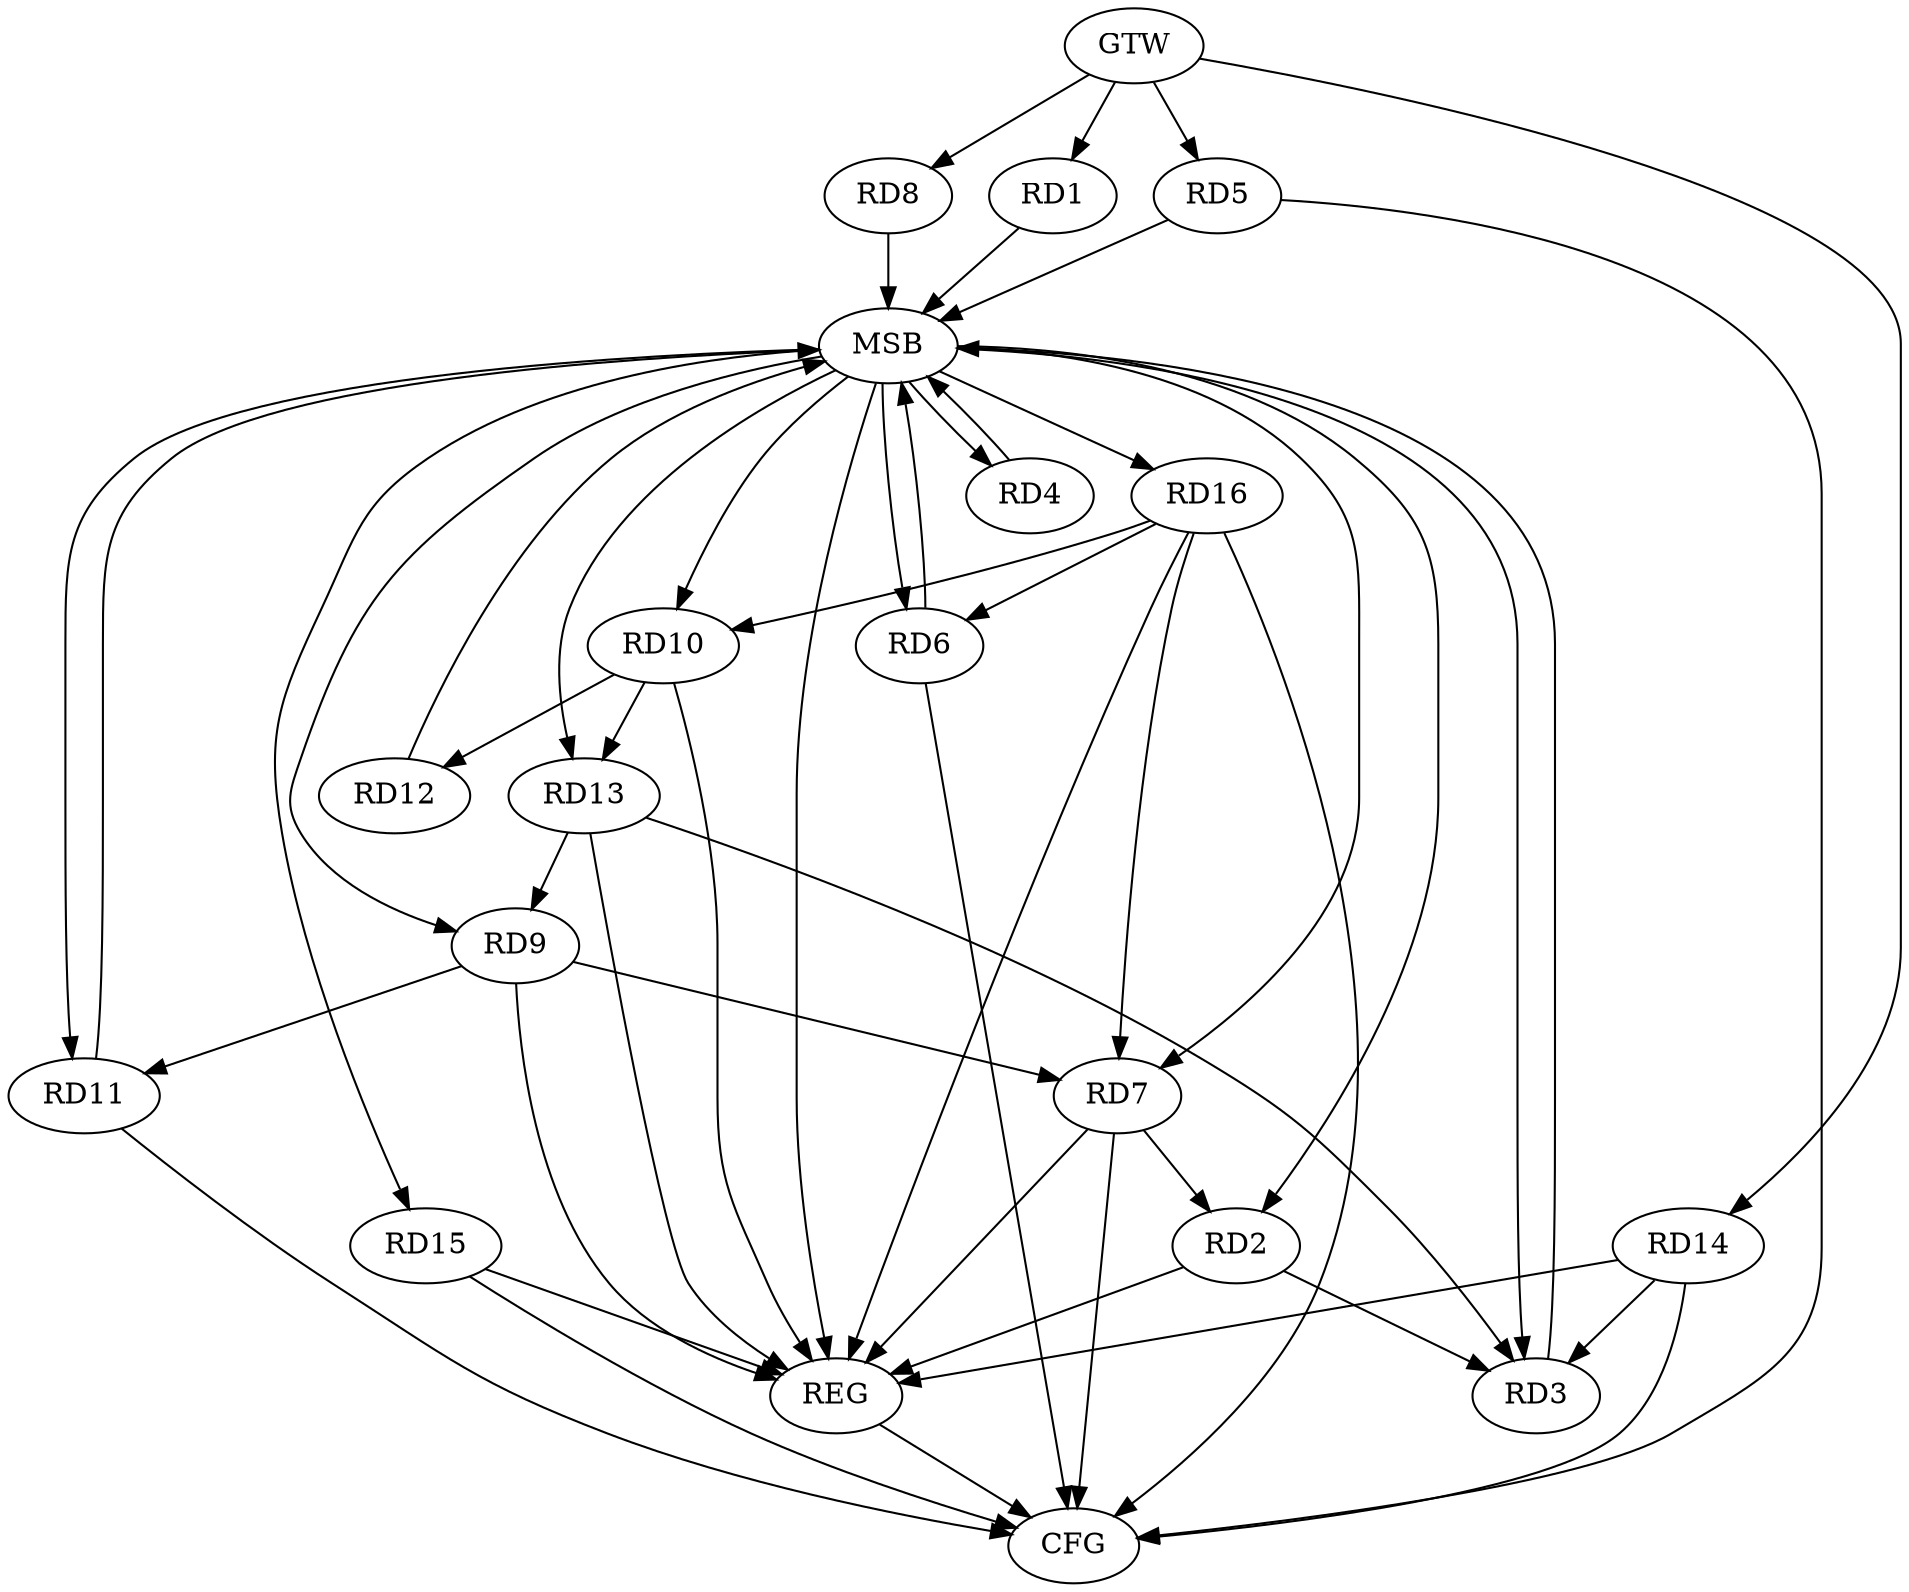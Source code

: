 strict digraph G {
  RD1 [ label="RD1" ];
  RD2 [ label="RD2" ];
  RD3 [ label="RD3" ];
  RD4 [ label="RD4" ];
  RD5 [ label="RD5" ];
  RD6 [ label="RD6" ];
  RD7 [ label="RD7" ];
  RD8 [ label="RD8" ];
  RD9 [ label="RD9" ];
  RD10 [ label="RD10" ];
  RD11 [ label="RD11" ];
  RD12 [ label="RD12" ];
  RD13 [ label="RD13" ];
  RD14 [ label="RD14" ];
  RD15 [ label="RD15" ];
  RD16 [ label="RD16" ];
  GTW [ label="GTW" ];
  REG [ label="REG" ];
  MSB [ label="MSB" ];
  CFG [ label="CFG" ];
  RD2 -> RD3;
  RD7 -> RD2;
  RD13 -> RD3;
  RD14 -> RD3;
  RD16 -> RD6;
  RD9 -> RD7;
  RD16 -> RD7;
  RD9 -> RD11;
  RD13 -> RD9;
  RD10 -> RD12;
  RD10 -> RD13;
  RD16 -> RD10;
  GTW -> RD1;
  GTW -> RD5;
  GTW -> RD8;
  GTW -> RD14;
  RD2 -> REG;
  RD7 -> REG;
  RD9 -> REG;
  RD10 -> REG;
  RD13 -> REG;
  RD14 -> REG;
  RD15 -> REG;
  RD16 -> REG;
  RD1 -> MSB;
  MSB -> RD3;
  MSB -> RD9;
  MSB -> REG;
  RD3 -> MSB;
  MSB -> RD6;
  MSB -> RD15;
  RD4 -> MSB;
  MSB -> RD7;
  MSB -> RD16;
  RD5 -> MSB;
  MSB -> RD4;
  MSB -> RD10;
  RD6 -> MSB;
  MSB -> RD11;
  MSB -> RD13;
  RD8 -> MSB;
  RD11 -> MSB;
  MSB -> RD2;
  RD12 -> MSB;
  RD7 -> CFG;
  RD14 -> CFG;
  RD5 -> CFG;
  RD11 -> CFG;
  RD6 -> CFG;
  RD16 -> CFG;
  RD15 -> CFG;
  REG -> CFG;
}

